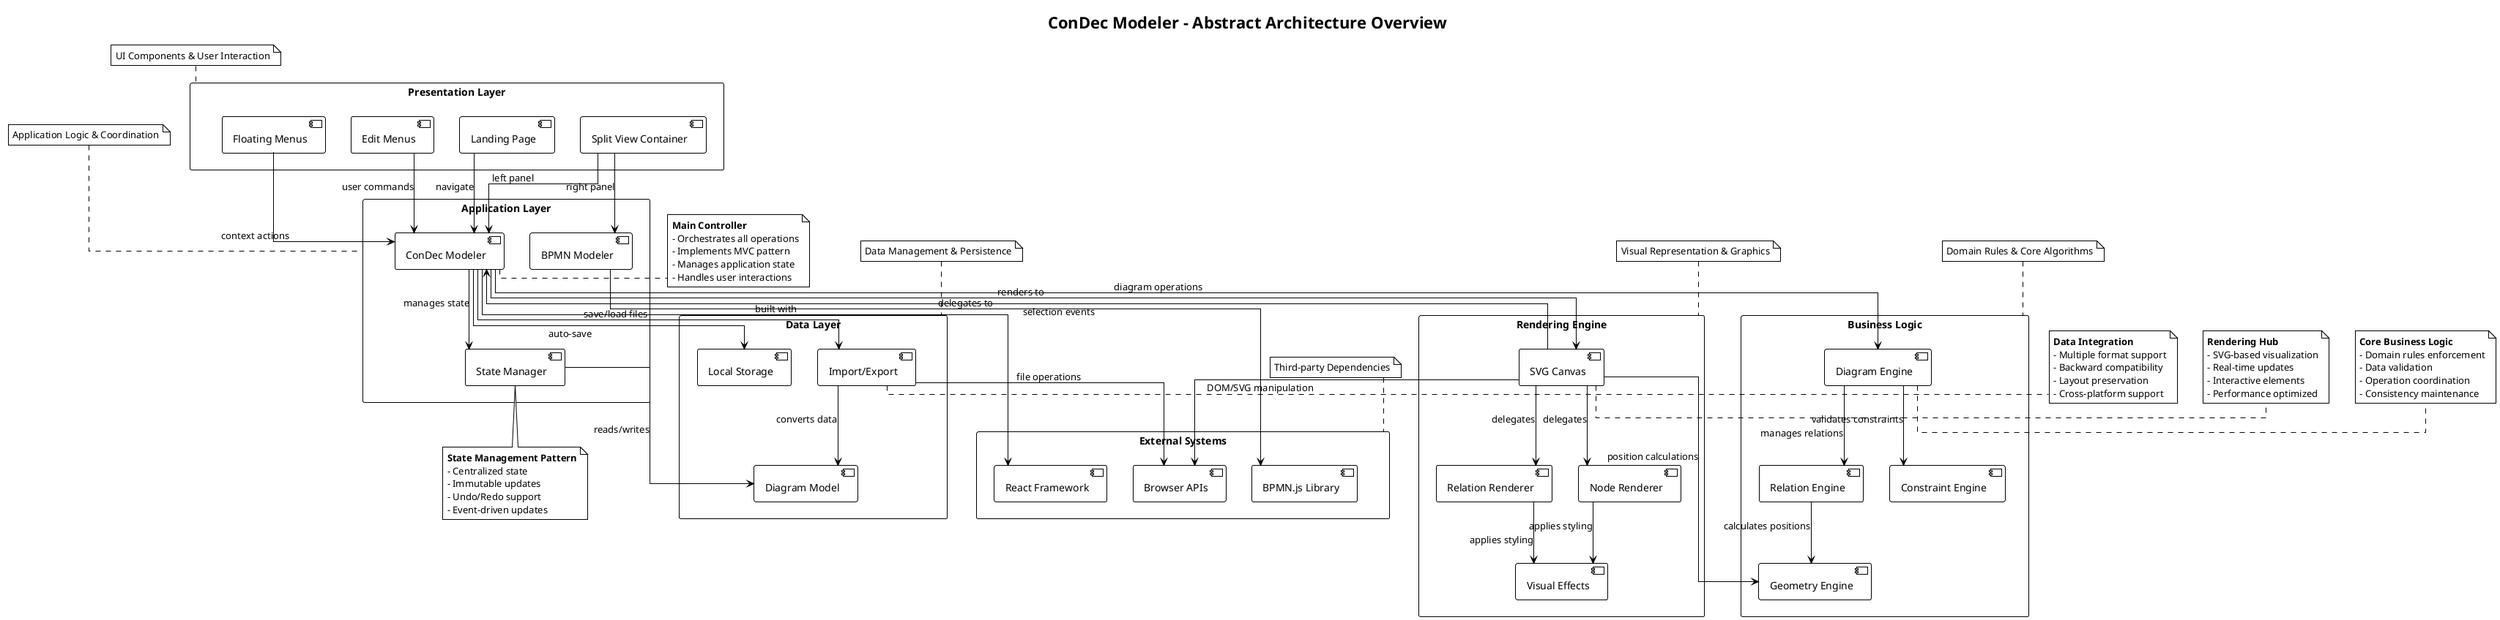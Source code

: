 @startuml ConDecModeler_Abstract_Architecture
!theme plain
skinparam backgroundColor #FFFFFF
skinparam packageStyle rectangle
skinparam componentStyle uml2
skinparam linetype ortho

title ConDec Modeler - Abstract Architecture Overview

package "Presentation Layer" as PresentationLayer {
  [Landing Page] as Landing
  [Split View Container] as SplitView
  [Edit Menus] as EditMenus
  [Floating Menus] as FloatingMenus
}

package "Application Layer" as ApplicationLayer {
  [ConDec Modeler] as ConDecModeler
  [BPMN Modeler] as BpmnModeler
  [State Manager] as StateManager
}

package "Rendering Engine" as RenderingEngine {
  [SVG Canvas] as Canvas
  [Node Renderer] as NodeRenderer
  [Relation Renderer] as RelationRenderer
  [Visual Effects] as VisualEffects
}

package "Business Logic" as BusinessLogic {
  [Diagram Engine] as DiagramEngine
  [Constraint Engine] as ConstraintEngine
  [Relation Engine] as RelationEngine
  [Geometry Engine] as GeometryEngine
}

package "Data Layer" as DataLayer {
  [Import/Export] as ImportExport
  [Local Storage] as LocalStorage
  [Diagram Model] as DiagramModel
}

package "External Systems" as ExternalSystems {
  [BPMN.js Library] as BpmnLib
  [React Framework] as ReactFramework
  [Browser APIs] as BrowserAPIs
}

Landing --> ConDecModeler : navigate
SplitView --> ConDecModeler : left panel
SplitView --> BpmnModeler : right panel

ConDecModeler --> StateManager : manages state
ConDecModeler --> Canvas : renders to

StateManager --> DiagramModel : reads/writes
Canvas --> NodeRenderer : delegates
Canvas --> RelationRenderer : delegates


EditMenus --> ConDecModeler : user commands
FloatingMenus --> ConDecModeler : context actions
Canvas --> ConDecModeler : selection events


ConDecModeler --> DiagramEngine : diagram operations
DiagramEngine --> ConstraintEngine : validates constraints
DiagramEngine --> RelationEngine : manages relations
RelationEngine --> GeometryEngine : calculates positions


NodeRenderer --> VisualEffects : applies styling
RelationRenderer --> VisualEffects : applies styling
Canvas --> GeometryEngine : position calculations


ConDecModeler --> ImportExport : save/load files
ConDecModeler --> LocalStorage : auto-save
ImportExport --> DiagramModel : converts data


BpmnModeler --> BpmnLib : delegates to
ConDecModeler --> ReactFramework : built with
Canvas --> BrowserAPIs : DOM/SVG manipulation
ImportExport --> BrowserAPIs : file operations



note right of ConDecModeler
  **Main Controller**
  - Orchestrates all operations
  - Implements MVC pattern
  - Manages application state
  - Handles user interactions
end note

note right of Canvas
  **Rendering Hub**
  - SVG-based visualization
  - Real-time updates
  - Interactive elements
  - Performance optimized
end note

note right of DiagramEngine
  **Core Business Logic**
  - Domain rules enforcement
  - Data validation
  - Operation coordination
  - Consistency maintenance
end note

note right of ImportExport
  **Data Integration**
  - Multiple format support
  - Backward compatibility
  - Layout preservation
  - Cross-platform support
end note

note bottom of StateManager
  **State Management Pattern**
  - Centralized state
  - Immutable updates
  - Undo/Redo support
  - Event-driven updates
end note


note top of PresentationLayer : UI Components & User Interaction
note top of ApplicationLayer : Application Logic & Coordination  
note top of RenderingEngine : Visual Representation & Graphics
note top of BusinessLogic : Domain Rules & Core Algorithms
note top of DataLayer : Data Management & Persistence
note top of ExternalSystems : Third-party Dependencies

@enduml
